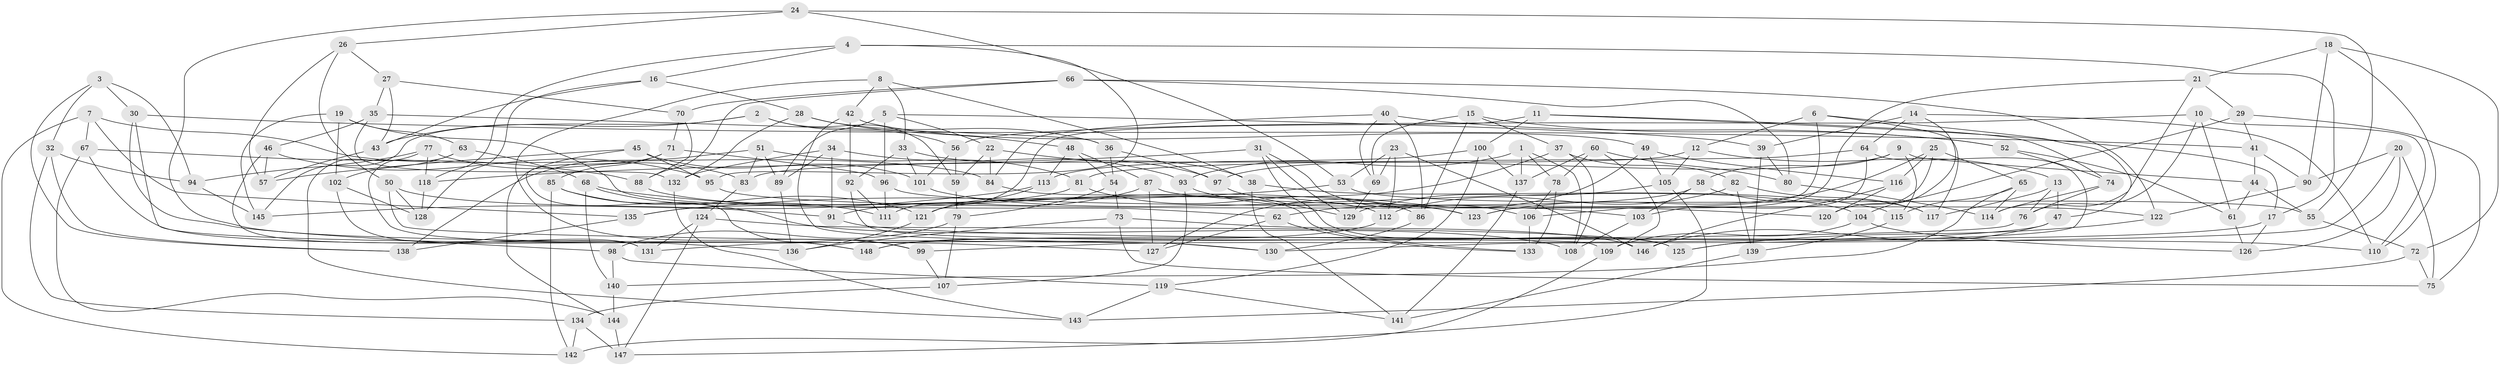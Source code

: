 // Generated by graph-tools (version 1.1) at 2025/37/03/09/25 02:37:59]
// undirected, 148 vertices, 296 edges
graph export_dot {
graph [start="1"]
  node [color=gray90,style=filled];
  1;
  2;
  3;
  4;
  5;
  6;
  7;
  8;
  9;
  10;
  11;
  12;
  13;
  14;
  15;
  16;
  17;
  18;
  19;
  20;
  21;
  22;
  23;
  24;
  25;
  26;
  27;
  28;
  29;
  30;
  31;
  32;
  33;
  34;
  35;
  36;
  37;
  38;
  39;
  40;
  41;
  42;
  43;
  44;
  45;
  46;
  47;
  48;
  49;
  50;
  51;
  52;
  53;
  54;
  55;
  56;
  57;
  58;
  59;
  60;
  61;
  62;
  63;
  64;
  65;
  66;
  67;
  68;
  69;
  70;
  71;
  72;
  73;
  74;
  75;
  76;
  77;
  78;
  79;
  80;
  81;
  82;
  83;
  84;
  85;
  86;
  87;
  88;
  89;
  90;
  91;
  92;
  93;
  94;
  95;
  96;
  97;
  98;
  99;
  100;
  101;
  102;
  103;
  104;
  105;
  106;
  107;
  108;
  109;
  110;
  111;
  112;
  113;
  114;
  115;
  116;
  117;
  118;
  119;
  120;
  121;
  122;
  123;
  124;
  125;
  126;
  127;
  128;
  129;
  130;
  131;
  132;
  133;
  134;
  135;
  136;
  137;
  138;
  139;
  140;
  141;
  142;
  143;
  144;
  145;
  146;
  147;
  148;
  1 -- 93;
  1 -- 137;
  1 -- 108;
  1 -- 78;
  2 -- 56;
  2 -- 59;
  2 -- 145;
  2 -- 43;
  3 -- 138;
  3 -- 30;
  3 -- 94;
  3 -- 32;
  4 -- 17;
  4 -- 118;
  4 -- 16;
  4 -- 95;
  5 -- 39;
  5 -- 89;
  5 -- 96;
  5 -- 22;
  6 -- 117;
  6 -- 47;
  6 -- 12;
  6 -- 123;
  7 -- 135;
  7 -- 67;
  7 -- 142;
  7 -- 84;
  8 -- 42;
  8 -- 38;
  8 -- 99;
  8 -- 33;
  9 -- 58;
  9 -- 97;
  9 -- 115;
  9 -- 44;
  10 -- 61;
  10 -- 56;
  10 -- 76;
  10 -- 110;
  11 -- 111;
  11 -- 100;
  11 -- 17;
  11 -- 74;
  12 -- 13;
  12 -- 105;
  12 -- 83;
  13 -- 76;
  13 -- 117;
  13 -- 47;
  14 -- 39;
  14 -- 64;
  14 -- 110;
  14 -- 120;
  15 -- 86;
  15 -- 69;
  15 -- 37;
  15 -- 52;
  16 -- 43;
  16 -- 28;
  16 -- 128;
  17 -- 126;
  17 -- 148;
  18 -- 21;
  18 -- 110;
  18 -- 90;
  18 -- 72;
  19 -- 63;
  19 -- 102;
  19 -- 62;
  19 -- 145;
  20 -- 130;
  20 -- 75;
  20 -- 126;
  20 -- 90;
  21 -- 29;
  21 -- 114;
  21 -- 106;
  22 -- 38;
  22 -- 84;
  22 -- 59;
  23 -- 146;
  23 -- 53;
  23 -- 112;
  23 -- 69;
  24 -- 53;
  24 -- 26;
  24 -- 55;
  24 -- 127;
  25 -- 65;
  25 -- 116;
  25 -- 120;
  25 -- 123;
  26 -- 50;
  26 -- 27;
  26 -- 57;
  27 -- 70;
  27 -- 43;
  27 -- 35;
  28 -- 36;
  28 -- 132;
  28 -- 48;
  29 -- 41;
  29 -- 75;
  29 -- 104;
  30 -- 98;
  30 -- 136;
  30 -- 41;
  31 -- 106;
  31 -- 125;
  31 -- 129;
  31 -- 118;
  32 -- 94;
  32 -- 138;
  32 -- 134;
  33 -- 101;
  33 -- 92;
  33 -- 97;
  34 -- 132;
  34 -- 89;
  34 -- 93;
  34 -- 91;
  35 -- 36;
  35 -- 132;
  35 -- 46;
  36 -- 97;
  36 -- 54;
  37 -- 121;
  37 -- 82;
  37 -- 108;
  38 -- 141;
  38 -- 115;
  39 -- 80;
  39 -- 139;
  40 -- 86;
  40 -- 84;
  40 -- 69;
  40 -- 52;
  41 -- 90;
  41 -- 44;
  42 -- 49;
  42 -- 130;
  42 -- 92;
  43 -- 57;
  44 -- 61;
  44 -- 55;
  45 -- 95;
  45 -- 101;
  45 -- 144;
  45 -- 57;
  46 -- 95;
  46 -- 57;
  46 -- 131;
  47 -- 99;
  47 -- 146;
  48 -- 54;
  48 -- 87;
  48 -- 113;
  49 -- 127;
  49 -- 116;
  49 -- 105;
  50 -- 91;
  50 -- 130;
  50 -- 128;
  51 -- 138;
  51 -- 89;
  51 -- 83;
  51 -- 81;
  52 -- 74;
  52 -- 61;
  53 -- 135;
  53 -- 55;
  54 -- 73;
  54 -- 79;
  55 -- 72;
  56 -- 101;
  56 -- 59;
  58 -- 103;
  58 -- 62;
  58 -- 117;
  59 -- 79;
  60 -- 137;
  60 -- 109;
  60 -- 80;
  60 -- 78;
  61 -- 126;
  62 -- 127;
  62 -- 133;
  63 -- 148;
  63 -- 68;
  63 -- 102;
  64 -- 81;
  64 -- 103;
  64 -- 125;
  65 -- 115;
  65 -- 114;
  65 -- 140;
  66 -- 122;
  66 -- 88;
  66 -- 70;
  66 -- 80;
  67 -- 144;
  67 -- 88;
  67 -- 148;
  68 -- 111;
  68 -- 123;
  68 -- 140;
  69 -- 129;
  70 -- 88;
  70 -- 71;
  71 -- 96;
  71 -- 99;
  71 -- 85;
  72 -- 143;
  72 -- 75;
  73 -- 136;
  73 -- 75;
  73 -- 146;
  74 -- 76;
  74 -- 114;
  76 -- 131;
  77 -- 143;
  77 -- 83;
  77 -- 118;
  77 -- 94;
  78 -- 133;
  78 -- 106;
  79 -- 107;
  79 -- 98;
  80 -- 114;
  81 -- 135;
  81 -- 86;
  82 -- 139;
  82 -- 112;
  82 -- 117;
  83 -- 124;
  84 -- 133;
  85 -- 142;
  85 -- 121;
  85 -- 108;
  86 -- 130;
  87 -- 122;
  87 -- 127;
  87 -- 91;
  88 -- 112;
  89 -- 136;
  90 -- 122;
  91 -- 110;
  92 -- 111;
  92 -- 109;
  93 -- 107;
  93 -- 123;
  94 -- 145;
  95 -- 120;
  96 -- 103;
  96 -- 111;
  97 -- 129;
  98 -- 140;
  98 -- 119;
  99 -- 107;
  100 -- 113;
  100 -- 137;
  100 -- 119;
  101 -- 104;
  102 -- 131;
  102 -- 128;
  103 -- 108;
  104 -- 126;
  104 -- 109;
  105 -- 147;
  105 -- 129;
  106 -- 133;
  107 -- 134;
  109 -- 142;
  112 -- 148;
  113 -- 121;
  113 -- 145;
  115 -- 139;
  116 -- 120;
  116 -- 146;
  118 -- 128;
  119 -- 141;
  119 -- 143;
  121 -- 136;
  122 -- 125;
  124 -- 147;
  124 -- 131;
  124 -- 125;
  132 -- 143;
  134 -- 142;
  134 -- 147;
  135 -- 138;
  137 -- 141;
  139 -- 141;
  140 -- 144;
  144 -- 147;
}
